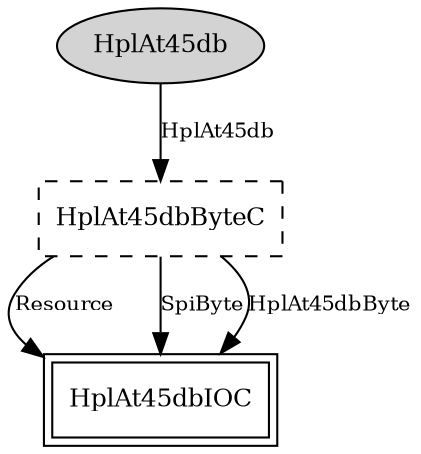 digraph "tos.platforms.mica.chips.at45db.HplAt45dbC" {
  n0x2ace83b314e8 [shape=ellipse, style=filled, label="HplAt45db", fontsize=12];
  "HplAt45dbC.HplAt45dbByteC" [fontsize=12, shape=box, style=dashed, label="HplAt45dbByteC", URL="../chtml/tos.chips.at45db.HplAt45dbByteC.html"];
  "HplAt45dbC.HplAt45dbByteC" [fontsize=12, shape=box, style=dashed, label="HplAt45dbByteC", URL="../chtml/tos.chips.at45db.HplAt45dbByteC.html"];
  "HplAt45dbIOC" [fontsize=12, shape=box,peripheries=2, URL="../chtml/tos.platforms.iris.chips.at45db.HplAt45dbIOC.html"];
  "HplAt45dbC.HplAt45dbByteC" [fontsize=12, shape=box, style=dashed, label="HplAt45dbByteC", URL="../chtml/tos.chips.at45db.HplAt45dbByteC.html"];
  "HplAt45dbIOC" [fontsize=12, shape=box,peripheries=2, URL="../chtml/tos.platforms.iris.chips.at45db.HplAt45dbIOC.html"];
  "HplAt45dbC.HplAt45dbByteC" [fontsize=12, shape=box, style=dashed, label="HplAt45dbByteC", URL="../chtml/tos.chips.at45db.HplAt45dbByteC.html"];
  "HplAt45dbIOC" [fontsize=12, shape=box,peripheries=2, URL="../chtml/tos.platforms.iris.chips.at45db.HplAt45dbIOC.html"];
  "n0x2ace83b314e8" -> "HplAt45dbC.HplAt45dbByteC" [label="HplAt45db", URL="../ihtml/tos.chips.at45db.HplAt45db.html", fontsize=10];
  "HplAt45dbC.HplAt45dbByteC" -> "HplAt45dbIOC" [label="Resource", URL="../ihtml/tos.interfaces.Resource.html", fontsize=10];
  "HplAt45dbC.HplAt45dbByteC" -> "HplAt45dbIOC" [label="SpiByte", URL="../ihtml/tos.interfaces.SpiByte.html", fontsize=10];
  "HplAt45dbC.HplAt45dbByteC" -> "HplAt45dbIOC" [label="HplAt45dbByte", URL="../ihtml/tos.chips.at45db.HplAt45dbByte.html", fontsize=10];
}
